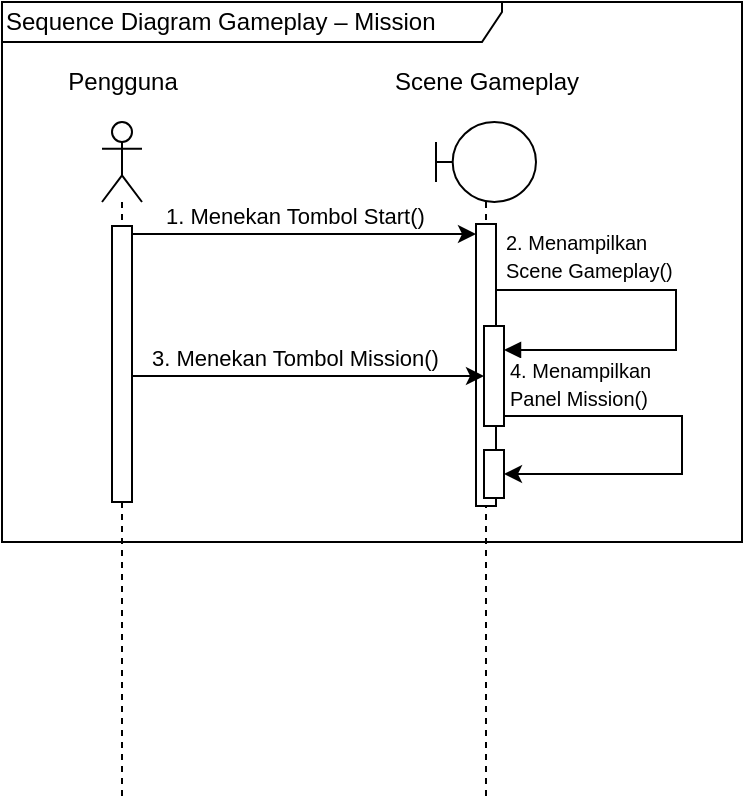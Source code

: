 <mxfile version="24.2.8" type="device">
  <diagram id="RAGtzLFKwbdUckXWn4iN" name="Halaman-1">
    <mxGraphModel dx="419" dy="223" grid="1" gridSize="10" guides="1" tooltips="1" connect="1" arrows="1" fold="1" page="1" pageScale="1" pageWidth="827" pageHeight="1169" math="0" shadow="0">
      <root>
        <mxCell id="0" />
        <mxCell id="1" parent="0" />
        <mxCell id="K_lp6_0wbMEvAcMGEVY7-65" value="&lt;div&gt;&lt;/div&gt;" style="shape=umlLifeline;perimeter=lifelinePerimeter;whiteSpace=wrap;html=1;container=1;dropTarget=0;collapsible=0;recursiveResize=0;outlineConnect=0;portConstraint=eastwest;newEdgeStyle={&quot;curved&quot;:0,&quot;rounded&quot;:0};participant=umlActor;size=40;" parent="1" vertex="1">
          <mxGeometry x="220" y="90" width="20" height="340" as="geometry" />
        </mxCell>
        <mxCell id="OxrHae_57oYZ9077EPSq-14" value="" style="html=1;points=[[0,0,0,0,5],[0,1,0,0,-5],[1,0,0,0,5],[1,1,0,0,-5]];perimeter=orthogonalPerimeter;outlineConnect=0;targetShapes=umlLifeline;portConstraint=eastwest;newEdgeStyle={&quot;curved&quot;:0,&quot;rounded&quot;:0};" parent="K_lp6_0wbMEvAcMGEVY7-65" vertex="1">
          <mxGeometry x="5" y="52" width="10" height="138" as="geometry" />
        </mxCell>
        <mxCell id="K_lp6_0wbMEvAcMGEVY7-67" value="&lt;div&gt;Pengguna&lt;/div&gt;" style="text;html=1;align=center;verticalAlign=middle;resizable=0;points=[];autosize=1;strokeColor=none;fillColor=none;" parent="1" vertex="1">
          <mxGeometry x="190" y="55" width="80" height="30" as="geometry" />
        </mxCell>
        <mxCell id="K_lp6_0wbMEvAcMGEVY7-75" value="Sequence Diagram Gameplay – Mission" style="shape=umlFrame;whiteSpace=wrap;html=1;pointerEvents=0;width=250;height=20;align=left;" parent="1" vertex="1">
          <mxGeometry x="170" y="30" width="370" height="270" as="geometry" />
        </mxCell>
        <mxCell id="OxrHae_57oYZ9077EPSq-15" value="" style="shape=umlLifeline;perimeter=lifelinePerimeter;whiteSpace=wrap;html=1;container=1;dropTarget=0;collapsible=0;recursiveResize=0;outlineConnect=0;portConstraint=eastwest;newEdgeStyle={&quot;curved&quot;:0,&quot;rounded&quot;:0};participant=umlBoundary;" parent="1" vertex="1">
          <mxGeometry x="387" y="90" width="50" height="339" as="geometry" />
        </mxCell>
        <mxCell id="OxrHae_57oYZ9077EPSq-16" value="" style="html=1;points=[[0,0,0,0,5],[0,1,0,0,-5],[1,0,0,0,5],[1,1,0,0,-5]];perimeter=orthogonalPerimeter;outlineConnect=0;targetShapes=umlLifeline;portConstraint=eastwest;newEdgeStyle={&quot;curved&quot;:0,&quot;rounded&quot;:0};" parent="OxrHae_57oYZ9077EPSq-15" vertex="1">
          <mxGeometry x="20" y="51" width="10" height="141" as="geometry" />
        </mxCell>
        <mxCell id="OxrHae_57oYZ9077EPSq-17" value="" style="html=1;align=left;spacingLeft=2;endArrow=block;rounded=0;edgeStyle=orthogonalEdgeStyle;curved=0;rounded=0;" parent="OxrHae_57oYZ9077EPSq-15" source="OxrHae_57oYZ9077EPSq-16" target="OxrHae_57oYZ9077EPSq-18" edge="1">
          <mxGeometry x="-1" y="22" relative="1" as="geometry">
            <mxPoint x="30" y="84" as="sourcePoint" />
            <Array as="points">
              <mxPoint x="120" y="84" />
              <mxPoint x="120" y="114" />
            </Array>
            <mxPoint x="35" y="114" as="targetPoint" />
            <mxPoint as="offset" />
          </mxGeometry>
        </mxCell>
        <mxCell id="fkkqWJSYbEHI7g0LPWqD-6" style="edgeStyle=orthogonalEdgeStyle;rounded=0;orthogonalLoop=1;jettySize=auto;html=1;curved=0;exitX=1;exitY=1;exitDx=0;exitDy=-5;exitPerimeter=0;" parent="OxrHae_57oYZ9077EPSq-15" source="OxrHae_57oYZ9077EPSq-18" target="fkkqWJSYbEHI7g0LPWqD-5" edge="1">
          <mxGeometry relative="1" as="geometry">
            <Array as="points">
              <mxPoint x="123" y="147" />
              <mxPoint x="123" y="176" />
            </Array>
          </mxGeometry>
        </mxCell>
        <mxCell id="OxrHae_57oYZ9077EPSq-18" value="" style="html=1;points=[[0,0,0,0,5],[0,1,0,0,-5],[1,0,0,0,5],[1,1,0,0,-5]];perimeter=orthogonalPerimeter;outlineConnect=0;targetShapes=umlLifeline;portConstraint=eastwest;newEdgeStyle={&quot;curved&quot;:0,&quot;rounded&quot;:0};" parent="OxrHae_57oYZ9077EPSq-15" vertex="1">
          <mxGeometry x="24" y="102" width="10" height="50" as="geometry" />
        </mxCell>
        <mxCell id="fkkqWJSYbEHI7g0LPWqD-5" value="" style="html=1;points=[[0,0,0,0,5],[0,1,0,0,-5],[1,0,0,0,5],[1,1,0,0,-5]];perimeter=orthogonalPerimeter;outlineConnect=0;targetShapes=umlLifeline;portConstraint=eastwest;newEdgeStyle={&quot;curved&quot;:0,&quot;rounded&quot;:0};" parent="OxrHae_57oYZ9077EPSq-15" vertex="1">
          <mxGeometry x="24" y="164" width="10" height="24" as="geometry" />
        </mxCell>
        <mxCell id="OxrHae_57oYZ9077EPSq-19" value="&lt;div&gt;Scene Gameplay&lt;/div&gt;" style="text;html=1;align=center;verticalAlign=middle;resizable=0;points=[];autosize=1;strokeColor=none;fillColor=none;" parent="1" vertex="1">
          <mxGeometry x="352" y="55" width="120" height="30" as="geometry" />
        </mxCell>
        <mxCell id="OxrHae_57oYZ9077EPSq-20" style="edgeStyle=orthogonalEdgeStyle;rounded=0;orthogonalLoop=1;jettySize=auto;html=1;curved=0;entryX=0;entryY=0;entryDx=0;entryDy=5;entryPerimeter=0;exitX=1;exitY=0;exitDx=0;exitDy=5;exitPerimeter=0;" parent="1" source="OxrHae_57oYZ9077EPSq-14" target="OxrHae_57oYZ9077EPSq-16" edge="1">
          <mxGeometry relative="1" as="geometry">
            <Array as="points">
              <mxPoint x="235" y="146" />
            </Array>
          </mxGeometry>
        </mxCell>
        <mxCell id="OxrHae_57oYZ9077EPSq-21" value="1. Menekan Tombol Start()" style="edgeLabel;html=1;align=left;verticalAlign=middle;resizable=0;points=[];" parent="OxrHae_57oYZ9077EPSq-20" vertex="1" connectable="0">
          <mxGeometry x="-0.33" y="1" relative="1" as="geometry">
            <mxPoint x="-42" y="-8" as="offset" />
          </mxGeometry>
        </mxCell>
        <mxCell id="OxrHae_57oYZ9077EPSq-22" value="&lt;span style=&quot;font-size: 10px;&quot;&gt;2. Menampilkan&amp;nbsp;&lt;/span&gt;&lt;div&gt;&lt;span style=&quot;font-size: 10px;&quot;&gt;Scene&amp;nbsp;&lt;/span&gt;&lt;span style=&quot;font-size: 10px;&quot;&gt;Gameplay()&lt;/span&gt;&lt;/div&gt;" style="edgeLabel;html=1;align=left;verticalAlign=middle;resizable=0;points=[];" parent="OxrHae_57oYZ9077EPSq-20" vertex="1" connectable="0">
          <mxGeometry x="-0.33" y="1" relative="1" as="geometry">
            <mxPoint x="128" y="12" as="offset" />
          </mxGeometry>
        </mxCell>
        <mxCell id="OxrHae_57oYZ9077EPSq-24" style="edgeStyle=orthogonalEdgeStyle;rounded=0;orthogonalLoop=1;jettySize=auto;html=1;curved=0;" parent="1" source="OxrHae_57oYZ9077EPSq-14" target="OxrHae_57oYZ9077EPSq-18" edge="1">
          <mxGeometry relative="1" as="geometry">
            <Array as="points">
              <mxPoint x="280" y="217" />
              <mxPoint x="280" y="217" />
            </Array>
          </mxGeometry>
        </mxCell>
        <mxCell id="OxrHae_57oYZ9077EPSq-25" value="3. Menekan Tombol Mission()" style="edgeLabel;html=1;align=left;verticalAlign=middle;resizable=0;points=[];" parent="1" vertex="1" connectable="0">
          <mxGeometry x="242.997" y="208.0" as="geometry" />
        </mxCell>
        <mxCell id="fkkqWJSYbEHI7g0LPWqD-7" value="&lt;span style=&quot;font-size: 10px;&quot;&gt;4. Menampilkan&amp;nbsp;&lt;/span&gt;&lt;div&gt;&lt;span style=&quot;font-size: 10px;&quot;&gt;Panel Mission&lt;/span&gt;&lt;span style=&quot;font-size: 10px;&quot;&gt;()&lt;/span&gt;&lt;/div&gt;" style="edgeLabel;html=1;align=left;verticalAlign=middle;resizable=0;points=[];" parent="1" vertex="1" connectable="0">
          <mxGeometry x="422.0" y="221" as="geometry" />
        </mxCell>
      </root>
    </mxGraphModel>
  </diagram>
</mxfile>
